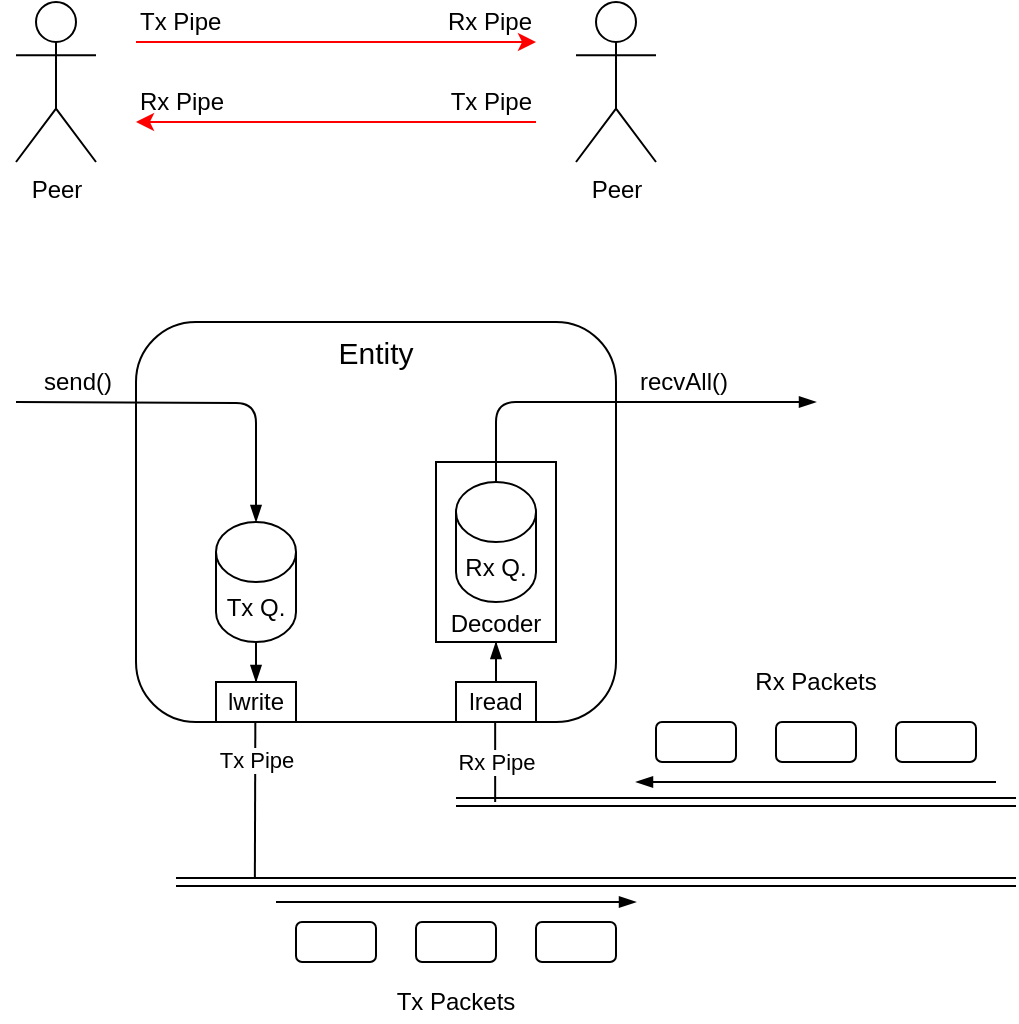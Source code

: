 <mxfile version="14.6.13" type="device" pages="4"><diagram id="U8q4GSwidkklrcWNU2zK" name="overview"><mxGraphModel dx="870" dy="647" grid="1" gridSize="10" guides="1" tooltips="1" connect="1" arrows="1" fold="1" page="1" pageScale="1" pageWidth="1654" pageHeight="1169" math="0" shadow="0"><root><mxCell id="0"/><mxCell id="1" parent="0"/><mxCell id="sFP-BzHCXeUPzQo2uVnL-7" value="Entity" style="rounded=1;whiteSpace=wrap;html=1;fillColor=none;verticalAlign=top;fontSize=15;" parent="1" vertex="1"><mxGeometry x="100" y="200" width="240" height="200" as="geometry"/></mxCell><mxCell id="CczdLDU5zkMc_0XL-EVS-2" style="edgeStyle=orthogonalEdgeStyle;rounded=0;orthogonalLoop=1;jettySize=auto;html=1;fontSize=12;endArrow=blockThin;endFill=1;exitX=0.5;exitY=0;exitDx=0;exitDy=0;" parent="1" source="sFP-BzHCXeUPzQo2uVnL-14" target="sFP-BzHCXeUPzQo2uVnL-15" edge="1"><mxGeometry relative="1" as="geometry"/></mxCell><mxCell id="sFP-BzHCXeUPzQo2uVnL-15" value="Decoder" style="rounded=0;whiteSpace=wrap;html=1;verticalAlign=bottom;" parent="1" vertex="1"><mxGeometry x="250" y="270" width="60" height="90" as="geometry"/></mxCell><mxCell id="sFP-BzHCXeUPzQo2uVnL-5" value="" style="shape=link;html=1;" parent="1" edge="1"><mxGeometry width="100" relative="1" as="geometry"><mxPoint x="260" y="440" as="sourcePoint"/><mxPoint x="540" y="440" as="targetPoint"/></mxGeometry></mxCell><mxCell id="sFP-BzHCXeUPzQo2uVnL-6" value="" style="shape=link;html=1;" parent="1" edge="1"><mxGeometry width="100" relative="1" as="geometry"><mxPoint x="120" y="480" as="sourcePoint"/><mxPoint x="540" y="480" as="targetPoint"/></mxGeometry></mxCell><mxCell id="sFP-BzHCXeUPzQo2uVnL-9" value="Rx Pipe" style="endArrow=none;html=1;" parent="1" edge="1"><mxGeometry x="0.015" width="50" height="50" relative="1" as="geometry"><mxPoint x="279.58" y="440" as="sourcePoint"/><mxPoint x="279.58" y="400" as="targetPoint"/><mxPoint as="offset"/></mxGeometry></mxCell><mxCell id="sFP-BzHCXeUPzQo2uVnL-10" value="Tx Pipe" style="endArrow=none;html=1;" parent="1" edge="1"><mxGeometry x="0.508" width="50" height="50" relative="1" as="geometry"><mxPoint x="159.43" y="478.4" as="sourcePoint"/><mxPoint x="159.67" y="400" as="targetPoint"/><mxPoint as="offset"/></mxGeometry></mxCell><mxCell id="sFP-BzHCXeUPzQo2uVnL-12" value="" style="endArrow=blockThin;html=1;endFill=1;" parent="1" edge="1"><mxGeometry width="50" height="50" relative="1" as="geometry"><mxPoint x="170" y="490" as="sourcePoint"/><mxPoint x="350" y="490" as="targetPoint"/></mxGeometry></mxCell><mxCell id="sFP-BzHCXeUPzQo2uVnL-13" value="lwrite" style="rounded=0;whiteSpace=wrap;html=1;" parent="1" vertex="1"><mxGeometry x="140" y="380" width="40" height="20" as="geometry"/></mxCell><mxCell id="sFP-BzHCXeUPzQo2uVnL-14" value="lread" style="rounded=0;whiteSpace=wrap;html=1;" parent="1" vertex="1"><mxGeometry x="260" y="380" width="40" height="20" as="geometry"/></mxCell><mxCell id="sFP-BzHCXeUPzQo2uVnL-16" value="Rx Q." style="shape=cylinder3;whiteSpace=wrap;html=1;boundedLbl=1;backgroundOutline=1;size=15;rounded=0;verticalAlign=middle;" parent="1" vertex="1"><mxGeometry x="260" y="280" width="40" height="60" as="geometry"/></mxCell><mxCell id="CczdLDU5zkMc_0XL-EVS-1" style="edgeStyle=orthogonalEdgeStyle;rounded=0;orthogonalLoop=1;jettySize=auto;html=1;entryX=0.5;entryY=0;entryDx=0;entryDy=0;fontSize=12;endArrow=blockThin;endFill=1;" parent="1" source="sFP-BzHCXeUPzQo2uVnL-21" target="sFP-BzHCXeUPzQo2uVnL-13" edge="1"><mxGeometry relative="1" as="geometry"/></mxCell><mxCell id="sFP-BzHCXeUPzQo2uVnL-21" value="Tx Q." style="shape=cylinder3;whiteSpace=wrap;html=1;boundedLbl=1;backgroundOutline=1;size=15;rounded=0;verticalAlign=middle;" parent="1" vertex="1"><mxGeometry x="140" y="300" width="40" height="60" as="geometry"/></mxCell><mxCell id="sFP-BzHCXeUPzQo2uVnL-23" value="" style="endArrow=blockThin;html=1;fontSize=15;entryX=0.5;entryY=0;entryDx=0;entryDy=0;entryPerimeter=0;edgeStyle=orthogonalEdgeStyle;endFill=1;" parent="1" target="sFP-BzHCXeUPzQo2uVnL-21" edge="1"><mxGeometry width="50" height="50" relative="1" as="geometry"><mxPoint x="40" y="240" as="sourcePoint"/><mxPoint x="380" y="400" as="targetPoint"/></mxGeometry></mxCell><mxCell id="sFP-BzHCXeUPzQo2uVnL-24" value="" style="endArrow=blockThin;html=1;fontSize=15;endFill=1;exitX=0.5;exitY=0;exitDx=0;exitDy=0;edgeStyle=orthogonalEdgeStyle;exitPerimeter=0;" parent="1" source="sFP-BzHCXeUPzQo2uVnL-16" edge="1"><mxGeometry width="50" height="50" relative="1" as="geometry"><mxPoint x="310" y="280" as="sourcePoint"/><mxPoint x="440" y="240" as="targetPoint"/><Array as="points"><mxPoint x="280" y="240"/></Array></mxGeometry></mxCell><mxCell id="sFP-BzHCXeUPzQo2uVnL-25" value="send()" style="text;html=1;strokeColor=none;fillColor=none;align=right;verticalAlign=middle;whiteSpace=wrap;rounded=0;fontSize=12;" parent="1" vertex="1"><mxGeometry x="50" y="220" width="40" height="20" as="geometry"/></mxCell><mxCell id="sFP-BzHCXeUPzQo2uVnL-26" value="recvAll()" style="text;html=1;strokeColor=none;fillColor=none;align=left;verticalAlign=middle;whiteSpace=wrap;rounded=0;fontSize=12;" parent="1" vertex="1"><mxGeometry x="350" y="220" width="80" height="20" as="geometry"/></mxCell><mxCell id="sFP-BzHCXeUPzQo2uVnL-28" value="" style="endArrow=blockThin;html=1;endFill=1;" parent="1" edge="1"><mxGeometry width="50" height="50" relative="1" as="geometry"><mxPoint x="530" y="430" as="sourcePoint"/><mxPoint x="350" y="430" as="targetPoint"/></mxGeometry></mxCell><mxCell id="QVlPHuN56JStqsJtILWm-1" value="" style="rounded=1;whiteSpace=wrap;html=1;fontSize=12;fillColor=none;align=left;" parent="1" vertex="1"><mxGeometry x="360" y="400" width="40" height="20" as="geometry"/></mxCell><mxCell id="QVlPHuN56JStqsJtILWm-2" value="" style="rounded=1;whiteSpace=wrap;html=1;fontSize=12;fillColor=none;align=left;" parent="1" vertex="1"><mxGeometry x="420" y="400" width="40" height="20" as="geometry"/></mxCell><mxCell id="QVlPHuN56JStqsJtILWm-3" value="" style="rounded=1;whiteSpace=wrap;html=1;fontSize=12;fillColor=none;align=left;" parent="1" vertex="1"><mxGeometry x="480" y="400" width="40" height="20" as="geometry"/></mxCell><mxCell id="QVlPHuN56JStqsJtILWm-4" value="" style="rounded=1;whiteSpace=wrap;html=1;fontSize=12;fillColor=none;align=left;" parent="1" vertex="1"><mxGeometry x="180" y="500" width="40" height="20" as="geometry"/></mxCell><mxCell id="QVlPHuN56JStqsJtILWm-5" value="" style="rounded=1;whiteSpace=wrap;html=1;fontSize=12;fillColor=none;align=left;" parent="1" vertex="1"><mxGeometry x="240" y="500" width="40" height="20" as="geometry"/></mxCell><mxCell id="QVlPHuN56JStqsJtILWm-6" value="" style="rounded=1;whiteSpace=wrap;html=1;fontSize=12;fillColor=none;align=left;" parent="1" vertex="1"><mxGeometry x="300" y="500" width="40" height="20" as="geometry"/></mxCell><mxCell id="QVlPHuN56JStqsJtILWm-7" value="Rx Packets" style="text;html=1;strokeColor=none;fillColor=none;align=center;verticalAlign=middle;whiteSpace=wrap;rounded=0;fontSize=12;" parent="1" vertex="1"><mxGeometry x="360" y="370" width="160" height="20" as="geometry"/></mxCell><mxCell id="QVlPHuN56JStqsJtILWm-8" value="Tx Packets" style="text;html=1;strokeColor=none;fillColor=none;align=center;verticalAlign=middle;whiteSpace=wrap;rounded=0;fontSize=12;" parent="1" vertex="1"><mxGeometry x="180" y="530" width="160" height="20" as="geometry"/></mxCell><mxCell id="lbFqLkR5gbMSDDiBjkdk-1" value="Peer" style="shape=umlActor;verticalLabelPosition=bottom;verticalAlign=top;html=1;" parent="1" vertex="1"><mxGeometry x="320" y="40" width="40" height="80" as="geometry"/></mxCell><mxCell id="lbFqLkR5gbMSDDiBjkdk-2" value="Peer" style="shape=umlActor;verticalLabelPosition=bottom;verticalAlign=top;html=1;" parent="1" vertex="1"><mxGeometry x="40" y="40" width="40" height="80" as="geometry"/></mxCell><mxCell id="lbFqLkR5gbMSDDiBjkdk-3" value="" style="endArrow=classic;html=1;strokeColor=#FF0000;" parent="1" edge="1"><mxGeometry width="50" height="50" relative="1" as="geometry"><mxPoint x="100" y="60" as="sourcePoint"/><mxPoint x="300" y="60" as="targetPoint"/></mxGeometry></mxCell><mxCell id="lbFqLkR5gbMSDDiBjkdk-4" value="" style="endArrow=classic;html=1;strokeColor=#FF0000;" parent="1" edge="1"><mxGeometry width="50" height="50" relative="1" as="geometry"><mxPoint x="300" y="100" as="sourcePoint"/><mxPoint x="100" y="100" as="targetPoint"/></mxGeometry></mxCell><mxCell id="lbFqLkR5gbMSDDiBjkdk-5" value="Tx Pipe" style="text;html=1;strokeColor=none;fillColor=none;align=left;verticalAlign=middle;whiteSpace=wrap;rounded=0;" parent="1" vertex="1"><mxGeometry x="100" y="40" width="60" height="20" as="geometry"/></mxCell><mxCell id="lbFqLkR5gbMSDDiBjkdk-6" value="Tx Pipe" style="text;html=1;strokeColor=none;fillColor=none;align=right;verticalAlign=middle;whiteSpace=wrap;rounded=0;" parent="1" vertex="1"><mxGeometry x="240" y="80" width="60" height="20" as="geometry"/></mxCell><mxCell id="lbFqLkR5gbMSDDiBjkdk-7" value="Rx Pipe" style="text;html=1;strokeColor=none;fillColor=none;align=left;verticalAlign=middle;whiteSpace=wrap;rounded=0;" parent="1" vertex="1"><mxGeometry x="100" y="80" width="60" height="20" as="geometry"/></mxCell><mxCell id="lbFqLkR5gbMSDDiBjkdk-8" value="Rx Pipe" style="text;html=1;strokeColor=none;fillColor=none;align=right;verticalAlign=middle;whiteSpace=wrap;rounded=0;" parent="1" vertex="1"><mxGeometry x="240" y="40" width="60" height="20" as="geometry"/></mxCell></root></mxGraphModel></diagram><diagram id="ClczUkB2DeWc4YMjaCAO" name="encoding/decoding"><mxGraphModel dx="856" dy="633" grid="1" gridSize="10" guides="1" tooltips="1" connect="1" arrows="1" fold="1" page="1" pageScale="1" pageWidth="1654" pageHeight="1169" math="0" shadow="0"><root><mxCell id="kNPQoD5aE_BzCBrMpdFa-0"/><mxCell id="kNPQoD5aE_BzCBrMpdFa-1" parent="kNPQoD5aE_BzCBrMpdFa-0"/><mxCell id="D_pA-wpmTz2PP1cy9yq--0" value="Received SF" style="edgeStyle=orthogonalEdgeStyle;rounded=0;orthogonalLoop=1;jettySize=auto;html=1;" parent="kNPQoD5aE_BzCBrMpdFa-1" source="D_pA-wpmTz2PP1cy9yq--1" target="D_pA-wpmTz2PP1cy9yq--4" edge="1"><mxGeometry y="10" relative="1" as="geometry"><mxPoint as="offset"/></mxGeometry></mxCell><mxCell id="D_pA-wpmTz2PP1cy9yq--1" value="SF" style="rounded=1;whiteSpace=wrap;html=1;" parent="kNPQoD5aE_BzCBrMpdFa-1" vertex="1"><mxGeometry x="40" y="240" width="80" height="40" as="geometry"/></mxCell><mxCell id="D_pA-wpmTz2PP1cy9yq--2" value="Received valid SIZE" style="edgeStyle=orthogonalEdgeStyle;rounded=0;orthogonalLoop=1;jettySize=auto;html=1;entryX=0.5;entryY=0;entryDx=0;entryDy=0;" parent="kNPQoD5aE_BzCBrMpdFa-1" source="D_pA-wpmTz2PP1cy9yq--4" target="D_pA-wpmTz2PP1cy9yq--6" edge="1"><mxGeometry x="-0.2" y="10" relative="1" as="geometry"><mxPoint as="offset"/></mxGeometry></mxCell><mxCell id="D_pA-wpmTz2PP1cy9yq--3" value="SIZE is invalid" style="edgeStyle=orthogonalEdgeStyle;rounded=0;orthogonalLoop=1;jettySize=auto;html=1;entryX=0.5;entryY=0;entryDx=0;entryDy=0;exitX=0.5;exitY=0;exitDx=0;exitDy=0;" parent="kNPQoD5aE_BzCBrMpdFa-1" source="D_pA-wpmTz2PP1cy9yq--4" target="D_pA-wpmTz2PP1cy9yq--1" edge="1"><mxGeometry relative="1" as="geometry"><Array as="points"><mxPoint x="280" y="200"/><mxPoint x="80" y="200"/></Array></mxGeometry></mxCell><mxCell id="D_pA-wpmTz2PP1cy9yq--4" value="SIZE" style="rounded=1;whiteSpace=wrap;html=1;" parent="kNPQoD5aE_BzCBrMpdFa-1" vertex="1"><mxGeometry x="240" y="240" width="80" height="40" as="geometry"/></mxCell><mxCell id="D_pA-wpmTz2PP1cy9yq--5" value="Received the whole frame" style="edgeStyle=orthogonalEdgeStyle;rounded=0;orthogonalLoop=1;jettySize=auto;html=1;entryX=1;entryY=0.5;entryDx=0;entryDy=0;exitX=0.5;exitY=1;exitDx=0;exitDy=0;" parent="kNPQoD5aE_BzCBrMpdFa-1" source="D_pA-wpmTz2PP1cy9yq--6" target="D_pA-wpmTz2PP1cy9yq--8" edge="1"><mxGeometry x="0.2" y="-10" relative="1" as="geometry"><mxPoint as="offset"/></mxGeometry></mxCell><mxCell id="D_pA-wpmTz2PP1cy9yq--6" value="PAYLOAD" style="rounded=1;whiteSpace=wrap;html=1;" parent="kNPQoD5aE_BzCBrMpdFa-1" vertex="1"><mxGeometry x="440" y="320" width="80" height="40" as="geometry"/></mxCell><mxCell id="D_pA-wpmTz2PP1cy9yq--7" style="edgeStyle=orthogonalEdgeStyle;rounded=0;orthogonalLoop=1;jettySize=auto;html=1;entryX=0.5;entryY=1;entryDx=0;entryDy=0;" parent="kNPQoD5aE_BzCBrMpdFa-1" source="D_pA-wpmTz2PP1cy9yq--8" target="D_pA-wpmTz2PP1cy9yq--1" edge="1"><mxGeometry relative="1" as="geometry"/></mxCell><mxCell id="D_pA-wpmTz2PP1cy9yq--8" value="VALIDATION" style="rounded=1;whiteSpace=wrap;html=1;" parent="kNPQoD5aE_BzCBrMpdFa-1" vertex="1"><mxGeometry x="240" y="400" width="80" height="40" as="geometry"/></mxCell><mxCell id="90dhkoGNDTtaALRiHDuc-0" value="size (uint32_t LE)" style="rounded=0;whiteSpace=wrap;html=1;" parent="kNPQoD5aE_BzCBrMpdFa-1" vertex="1"><mxGeometry x="80" y="40" width="160" height="40" as="geometry"/></mxCell><mxCell id="90dhkoGNDTtaALRiHDuc-1" value="0xF0" style="rounded=0;whiteSpace=wrap;html=1;" parent="kNPQoD5aE_BzCBrMpdFa-1" vertex="1"><mxGeometry x="40" y="40" width="40" height="40" as="geometry"/></mxCell><mxCell id="90dhkoGNDTtaALRiHDuc-2" value="0x0F" style="rounded=0;whiteSpace=wrap;html=1;" parent="kNPQoD5aE_BzCBrMpdFa-1" vertex="1"><mxGeometry x="440" y="40" width="40" height="40" as="geometry"/></mxCell><mxCell id="90dhkoGNDTtaALRiHDuc-3" value="packet" style="rounded=0;whiteSpace=wrap;html=1;" parent="kNPQoD5aE_BzCBrMpdFa-1" vertex="1"><mxGeometry x="240" y="40" width="200" height="40" as="geometry"/></mxCell><mxCell id="90dhkoGNDTtaALRiHDuc-4" value="[1-1024] bytes" style="endArrow=classic;startArrow=classic;html=1;" parent="kNPQoD5aE_BzCBrMpdFa-1" edge="1"><mxGeometry width="50" height="50" relative="1" as="geometry"><mxPoint x="240" y="120" as="sourcePoint"/><mxPoint x="440" y="120" as="targetPoint"/></mxGeometry></mxCell><mxCell id="90dhkoGNDTtaALRiHDuc-5" value="Frame" style="endArrow=classic;startArrow=classic;html=1;" parent="kNPQoD5aE_BzCBrMpdFa-1" edge="1"><mxGeometry width="50" height="50" relative="1" as="geometry"><mxPoint x="40" y="20" as="sourcePoint"/><mxPoint x="480" y="20" as="targetPoint"/></mxGeometry></mxCell><mxCell id="90dhkoGNDTtaALRiHDuc-6" value="SF" style="text;html=1;strokeColor=none;fillColor=none;align=center;verticalAlign=middle;whiteSpace=wrap;rounded=0;" parent="kNPQoD5aE_BzCBrMpdFa-1" vertex="1"><mxGeometry x="40" y="80" width="40" height="40" as="geometry"/></mxCell><mxCell id="90dhkoGNDTtaALRiHDuc-7" value="EF" style="text;html=1;strokeColor=none;fillColor=none;align=center;verticalAlign=middle;whiteSpace=wrap;rounded=0;" parent="kNPQoD5aE_BzCBrMpdFa-1" vertex="1"><mxGeometry x="440" y="80" width="40" height="40" as="geometry"/></mxCell><mxCell id="90dhkoGNDTtaALRiHDuc-8" value="" style="endArrow=none;dashed=1;html=1;entryX=0;entryY=1;entryDx=0;entryDy=0;" parent="kNPQoD5aE_BzCBrMpdFa-1" target="90dhkoGNDTtaALRiHDuc-3" edge="1"><mxGeometry width="50" height="50" relative="1" as="geometry"><mxPoint x="240" y="140" as="sourcePoint"/><mxPoint x="580" y="160" as="targetPoint"/></mxGeometry></mxCell><mxCell id="90dhkoGNDTtaALRiHDuc-9" value="" style="endArrow=none;dashed=1;html=1;entryX=0;entryY=1;entryDx=0;entryDy=0;" parent="kNPQoD5aE_BzCBrMpdFa-1" edge="1"><mxGeometry width="50" height="50" relative="1" as="geometry"><mxPoint x="439" y="140" as="sourcePoint"/><mxPoint x="439" y="80" as="targetPoint"/></mxGeometry></mxCell></root></mxGraphModel></diagram><diagram id="vciYizFSIbvplQu643fS" name="classes"><mxGraphModel dx="870" dy="647" grid="1" gridSize="10" guides="1" tooltips="1" connect="1" arrows="1" fold="1" page="1" pageScale="1" pageWidth="1654" pageHeight="1169" math="0" shadow="0"><root><mxCell id="q80pmqsdLl7eQSkEkeE6-0"/><mxCell id="q80pmqsdLl7eQSkEkeE6-1" parent="q80pmqsdLl7eQSkEkeE6-0"/><mxCell id="q80pmqsdLl7eQSkEkeE6-2" value="Decoder" style="swimlane;fontStyle=1;align=center;verticalAlign=top;childLayout=stackLayout;horizontal=1;startSize=26;horizontalStack=0;resizeParent=1;resizeParentMax=0;resizeLast=0;collapsible=1;marginBottom=0;rounded=0;fontSize=12;fillColor=none;" parent="q80pmqsdLl7eQSkEkeE6-1" vertex="1"><mxGeometry x="440" y="40" width="240" height="110" as="geometry"/></mxCell><mxCell id="q80pmqsdLl7eQSkEkeE6-3" value="- mDecodedQueue: SyncQueue&lt;Packet&gt;" style="text;strokeColor=none;fillColor=none;align=left;verticalAlign=top;spacingLeft=4;spacingRight=4;overflow=hidden;rotatable=0;points=[[0,0.5],[1,0.5]];portConstraint=eastwest;" parent="q80pmqsdLl7eQSkEkeE6-2" vertex="1"><mxGeometry y="26" width="240" height="26" as="geometry"/></mxCell><mxCell id="q80pmqsdLl7eQSkEkeE6-4" value="" style="line;strokeWidth=1;fillColor=none;align=left;verticalAlign=middle;spacingTop=-1;spacingLeft=3;spacingRight=3;rotatable=0;labelPosition=right;points=[];portConstraint=eastwest;" parent="q80pmqsdLl7eQSkEkeE6-2" vertex="1"><mxGeometry y="52" width="240" height="8" as="geometry"/></mxCell><mxCell id="q80pmqsdLl7eQSkEkeE6-5" value="+ feed(uint8_t *, size_t): void&#10;+ dequeue(vector&lt;Packet*&gt;&amp;): bool" style="text;strokeColor=none;fillColor=none;align=left;verticalAlign=top;spacingLeft=4;spacingRight=4;overflow=hidden;rotatable=0;points=[[0,0.5],[1,0.5]];portConstraint=eastwest;" parent="q80pmqsdLl7eQSkEkeE6-2" vertex="1"><mxGeometry y="60" width="240" height="50" as="geometry"/></mxCell><mxCell id="q80pmqsdLl7eQSkEkeE6-6" value="SyncQueue&lt;T&gt;" style="swimlane;fontStyle=1;align=center;verticalAlign=top;childLayout=stackLayout;horizontal=1;startSize=26;horizontalStack=0;resizeParent=1;resizeParentMax=0;resizeLast=0;collapsible=1;marginBottom=0;rounded=0;fontSize=12;fillColor=none;" parent="q80pmqsdLl7eQSkEkeE6-1" vertex="1"><mxGeometry x="760" y="40" width="180" height="110" as="geometry"/></mxCell><mxCell id="q80pmqsdLl7eQSkEkeE6-7" value="- mQueue: queue&lt;T*&gt;" style="text;strokeColor=none;fillColor=none;align=left;verticalAlign=top;spacingLeft=4;spacingRight=4;overflow=hidden;rotatable=0;points=[[0,0.5],[1,0.5]];portConstraint=eastwest;" parent="q80pmqsdLl7eQSkEkeE6-6" vertex="1"><mxGeometry y="26" width="180" height="26" as="geometry"/></mxCell><mxCell id="q80pmqsdLl7eQSkEkeE6-8" value="" style="line;strokeWidth=1;fillColor=none;align=left;verticalAlign=middle;spacingTop=-1;spacingLeft=3;spacingRight=3;rotatable=0;labelPosition=right;points=[];portConstraint=eastwest;" parent="q80pmqsdLl7eQSkEkeE6-6" vertex="1"><mxGeometry y="52" width="180" height="8" as="geometry"/></mxCell><mxCell id="q80pmqsdLl7eQSkEkeE6-9" value="+ enqueue(T*): void&#10;+ dequeue(vector&lt;T*&gt;&amp;): bool" style="text;strokeColor=none;fillColor=none;align=left;verticalAlign=top;spacingLeft=4;spacingRight=4;overflow=hidden;rotatable=0;points=[[0,0.5],[1,0.5]];portConstraint=eastwest;" parent="q80pmqsdLl7eQSkEkeE6-6" vertex="1"><mxGeometry y="60" width="180" height="50" as="geometry"/></mxCell><mxCell id="q80pmqsdLl7eQSkEkeE6-11" value="Packet" style="swimlane;fontStyle=1;align=center;verticalAlign=top;childLayout=stackLayout;horizontal=1;startSize=26;horizontalStack=0;resizeParent=1;resizeParentMax=0;resizeLast=0;collapsible=1;marginBottom=0;rounded=0;fontSize=12;fillColor=none;" parent="q80pmqsdLl7eQSkEkeE6-1" vertex="1"><mxGeometry x="440" y="200" width="160" height="88" as="geometry"/></mxCell><mxCell id="q80pmqsdLl7eQSkEkeE6-12" value="- mpPayload: uint8_t*&#10;- mPayloadSize: size_t&#10;- mTimestampUs: int64_t" style="text;strokeColor=none;fillColor=none;align=left;verticalAlign=top;spacingLeft=4;spacingRight=4;overflow=hidden;rotatable=0;points=[[0,0.5],[1,0.5]];portConstraint=eastwest;" parent="q80pmqsdLl7eQSkEkeE6-11" vertex="1"><mxGeometry y="26" width="160" height="54" as="geometry"/></mxCell><mxCell id="q80pmqsdLl7eQSkEkeE6-13" value="" style="line;strokeWidth=1;fillColor=none;align=left;verticalAlign=middle;spacingTop=-1;spacingLeft=3;spacingRight=3;rotatable=0;labelPosition=right;points=[];portConstraint=eastwest;" parent="q80pmqsdLl7eQSkEkeE6-11" vertex="1"><mxGeometry y="80" width="160" height="8" as="geometry"/></mxCell><mxCell id="q80pmqsdLl7eQSkEkeE6-22" value="P2P_EndPoint" style="swimlane;fontStyle=1;align=center;verticalAlign=top;childLayout=stackLayout;horizontal=1;startSize=26;horizontalStack=0;resizeParent=1;resizeParentMax=0;resizeLast=0;collapsible=1;marginBottom=0;rounded=0;fontSize=12;fillColor=none;" parent="q80pmqsdLl7eQSkEkeE6-1" vertex="1"><mxGeometry x="40" y="40" width="320" height="254" as="geometry"/></mxCell><mxCell id="q80pmqsdLl7eQSkEkeE6-23" value="- mDecoder: Decoder&#10;- mTxQueue: SyncQueue&lt;Packet&gt;" style="text;strokeColor=none;fillColor=none;align=left;verticalAlign=top;spacingLeft=4;spacingRight=4;overflow=hidden;rotatable=0;points=[[0,0.5],[1,0.5]];portConstraint=eastwest;" parent="q80pmqsdLl7eQSkEkeE6-22" vertex="1"><mxGeometry y="26" width="320" height="44" as="geometry"/></mxCell><mxCell id="q80pmqsdLl7eQSkEkeE6-24" value="" style="line;strokeWidth=1;fillColor=none;align=left;verticalAlign=middle;spacingTop=-1;spacingLeft=3;spacingRight=3;rotatable=0;labelPosition=right;points=[];portConstraint=eastwest;" parent="q80pmqsdLl7eQSkEkeE6-22" vertex="1"><mxGeometry y="70" width="320" height="8" as="geometry"/></mxCell><mxCell id="q80pmqsdLl7eQSkEkeE6-25" value="# P2P_EndPoint()&#10;&#10;+ recvAll(vector&lt;Packet*&gt;&amp;): bool&#10;+ send(Packet*): bool&#10;&#10;# proceedRx(): void&#10;# proceedTx(): void&#10;&#10;# {virtual} lread(const uint8_t*, const size_t): ssize_t&#10;# {virtual} lwrite(const uint8_t*, const size_t): ssize_t&#10;# {virtual} close(): void" style="text;strokeColor=none;fillColor=none;align=left;verticalAlign=top;spacingLeft=4;spacingRight=4;overflow=hidden;rotatable=0;points=[[0,0.5],[1,0.5]];portConstraint=eastwest;" parent="q80pmqsdLl7eQSkEkeE6-22" vertex="1"><mxGeometry y="78" width="320" height="176" as="geometry"/></mxCell><mxCell id="L7K8Tc4Vh276B4wMnuch-5" value="" style="endArrow=block;endFill=1;html=1;edgeStyle=orthogonalEdgeStyle;align=left;verticalAlign=top;fontSize=12;" parent="q80pmqsdLl7eQSkEkeE6-1" edge="1"><mxGeometry x="-1" relative="1" as="geometry"><mxPoint x="360" y="60" as="sourcePoint"/><mxPoint x="440" y="60" as="targetPoint"/></mxGeometry></mxCell><mxCell id="L7K8Tc4Vh276B4wMnuch-10" value="Use" style="endArrow=open;endSize=12;dashed=1;html=1;fontSize=12;exitX=1.001;exitY=0.82;exitDx=0;exitDy=0;exitPerimeter=0;entryX=-0.001;entryY=0.222;entryDx=0;entryDy=0;entryPerimeter=0;" parent="q80pmqsdLl7eQSkEkeE6-1" edge="1"><mxGeometry width="160" relative="1" as="geometry"><mxPoint x="360.32" y="229.68" as="sourcePoint"/><mxPoint x="439.84" y="229.536" as="targetPoint"/></mxGeometry></mxCell><mxCell id="L7K8Tc4Vh276B4wMnuch-11" value="Use" style="endArrow=open;endSize=12;dashed=1;html=1;fontSize=12;exitX=-0.004;exitY=0.583;exitDx=0;exitDy=0;exitPerimeter=0;entryX=-0.001;entryY=0.222;entryDx=0;entryDy=0;entryPerimeter=0;" parent="q80pmqsdLl7eQSkEkeE6-1" source="q80pmqsdLl7eQSkEkeE6-5" edge="1"><mxGeometry width="160" relative="1" as="geometry"><mxPoint x="360.48" y="210.14" as="sourcePoint"/><mxPoint x="440.0" y="209.996" as="targetPoint"/><Array as="points"><mxPoint x="410" y="129"/><mxPoint x="410" y="210"/></Array></mxGeometry></mxCell><mxCell id="L7K8Tc4Vh276B4wMnuch-12" value="" style="endArrow=block;endFill=1;html=1;edgeStyle=orthogonalEdgeStyle;align=left;verticalAlign=top;fontSize=12;" parent="q80pmqsdLl7eQSkEkeE6-1" edge="1"><mxGeometry x="-1" relative="1" as="geometry"><mxPoint x="680" y="60" as="sourcePoint"/><mxPoint x="760" y="60" as="targetPoint"/></mxGeometry></mxCell><mxCell id="L7K8Tc4Vh276B4wMnuch-13" value="TcpServer" style="swimlane;fontStyle=1;align=center;verticalAlign=top;childLayout=stackLayout;horizontal=1;startSize=26;horizontalStack=0;resizeParent=1;resizeParentMax=0;resizeLast=0;collapsible=1;marginBottom=0;rounded=0;fontSize=12;fillColor=none;" parent="q80pmqsdLl7eQSkEkeE6-1" vertex="1"><mxGeometry x="40" y="440" width="320" height="278" as="geometry"/></mxCell><mxCell id="L7K8Tc4Vh276B4wMnuch-14" value="- mpRxThread: thread*&#10;- mpTxThread: thread*" style="text;strokeColor=none;fillColor=none;align=left;verticalAlign=top;spacingLeft=4;spacingRight=4;overflow=hidden;rotatable=0;points=[[0,0.5],[1,0.5]];portConstraint=eastwest;" parent="L7K8Tc4Vh276B4wMnuch-13" vertex="1"><mxGeometry y="26" width="320" height="42" as="geometry"/></mxCell><mxCell id="L7K8Tc4Vh276B4wMnuch-15" value="" style="line;strokeWidth=1;fillColor=none;align=left;verticalAlign=middle;spacingTop=-1;spacingLeft=3;spacingRight=3;rotatable=0;labelPosition=right;points=[];portConstraint=eastwest;" parent="L7K8Tc4Vh276B4wMnuch-13" vertex="1"><mxGeometry y="68" width="320" height="8" as="geometry"/></mxCell><mxCell id="L7K8Tc4Vh276B4wMnuch-16" value="# TcpServer()&#10;+ create(uint16_t): TcpServer* &lt;&lt;static&gt;&gt;&#10;&#10;+ close(): void &lt;&lt;override&gt;&gt;&#10;&#10;- checkRxPipe(): bool &lt;&lt;override&gt;&gt;&#10;- checkTxPipe(): bool &lt;&lt;override&gt;&gt;&#10;&#10;# lread(const uint8_t*, const size_t): ssize_t &lt;&lt;override&gt;&gt;&#10;# lwrite(const uint8_t*, const size_t): ssize_t &lt;&lt;override&gt;&gt;&#10;&#10;- runRx(): void&#10;- runTx(): void" style="text;strokeColor=none;fillColor=none;align=left;verticalAlign=top;spacingLeft=4;spacingRight=4;overflow=hidden;rotatable=0;points=[[0,0.5],[1,0.5]];portConstraint=eastwest;" parent="L7K8Tc4Vh276B4wMnuch-13" vertex="1"><mxGeometry y="76" width="320" height="202" as="geometry"/></mxCell><mxCell id="BZmrYNKzi324u-GrJq9S-0" value="TcpClient" style="swimlane;fontStyle=1;align=center;verticalAlign=top;childLayout=stackLayout;horizontal=1;startSize=26;horizontalStack=0;resizeParent=1;resizeParentMax=0;resizeLast=0;collapsible=1;marginBottom=0;rounded=0;fontSize=12;fillColor=none;" vertex="1" parent="q80pmqsdLl7eQSkEkeE6-1"><mxGeometry x="440" y="440" width="320" height="262" as="geometry"/></mxCell><mxCell id="BZmrYNKzi324u-GrJq9S-1" value="- mpRxThread: thread*&#10;- mpTxThread: thread*" style="text;strokeColor=none;fillColor=none;align=left;verticalAlign=top;spacingLeft=4;spacingRight=4;overflow=hidden;rotatable=0;points=[[0,0.5],[1,0.5]];portConstraint=eastwest;" vertex="1" parent="BZmrYNKzi324u-GrJq9S-0"><mxGeometry y="26" width="320" height="42" as="geometry"/></mxCell><mxCell id="BZmrYNKzi324u-GrJq9S-2" value="" style="line;strokeWidth=1;fillColor=none;align=left;verticalAlign=middle;spacingTop=-1;spacingLeft=3;spacingRight=3;rotatable=0;labelPosition=right;points=[];portConstraint=eastwest;" vertex="1" parent="BZmrYNKzi324u-GrJq9S-0"><mxGeometry y="68" width="320" height="8" as="geometry"/></mxCell><mxCell id="BZmrYNKzi324u-GrJq9S-3" value="# TcpClient()&#10;+ create(uint16_t, string, uint16_t): TcpClient* &lt;&lt;static&gt;&gt;&#10;&#10;+ setDestination(string, uint16_t): bool&#10;&#10;+ close(): void &lt;&lt;override&gt;&gt;&#10;&#10;# lread(const uint8_t*, const size_t): ssize_t &lt;&lt;override&gt;&gt;&#10;# lwrite(const uint8_t*, const size_t): ssize_t &lt;&lt;override&gt;&gt;&#10;&#10;- runRx(): void&#10;- runTx(): void" style="text;strokeColor=none;fillColor=none;align=left;verticalAlign=top;spacingLeft=4;spacingRight=4;overflow=hidden;rotatable=0;points=[[0,0.5],[1,0.5]];portConstraint=eastwest;" vertex="1" parent="BZmrYNKzi324u-GrJq9S-0"><mxGeometry y="76" width="320" height="186" as="geometry"/></mxCell><mxCell id="BZmrYNKzi324u-GrJq9S-4" value="UdpPeer" style="swimlane;fontStyle=1;align=center;verticalAlign=top;childLayout=stackLayout;horizontal=1;startSize=26;horizontalStack=0;resizeParent=1;resizeParentMax=0;resizeLast=0;collapsible=1;marginBottom=0;rounded=0;fontSize=12;fillColor=none;" vertex="1" parent="q80pmqsdLl7eQSkEkeE6-1"><mxGeometry x="800" y="440" width="320" height="296" as="geometry"/></mxCell><mxCell id="BZmrYNKzi324u-GrJq9S-5" value="- mpRxThread: thread*&#10;- mpTxThread: thread*" style="text;strokeColor=none;fillColor=none;align=left;verticalAlign=top;spacingLeft=4;spacingRight=4;overflow=hidden;rotatable=0;points=[[0,0.5],[1,0.5]];portConstraint=eastwest;" vertex="1" parent="BZmrYNKzi324u-GrJq9S-4"><mxGeometry y="26" width="320" height="42" as="geometry"/></mxCell><mxCell id="BZmrYNKzi324u-GrJq9S-6" value="" style="line;strokeWidth=1;fillColor=none;align=left;verticalAlign=middle;spacingTop=-1;spacingLeft=3;spacingRight=3;rotatable=0;labelPosition=right;points=[];portConstraint=eastwest;" vertex="1" parent="BZmrYNKzi324u-GrJq9S-4"><mxGeometry y="68" width="320" height="8" as="geometry"/></mxCell><mxCell id="BZmrYNKzi324u-GrJq9S-7" value="# UdpPeer()&#10;+ create(uint16_t, string, uint16_t): UdpPeer* &lt;&lt;static&gt;&gt;&#10;&#10;+ setDestination(string, uint16_t): bool&#10;&#10;+ close(): void &lt;&lt;override&gt;&gt;&#10;&#10;- checkTxPipe(): bool &lt;&lt;override&gt;&gt;&#10;&#10;# lread(const uint8_t*, const size_t): ssize_t &lt;&lt;override&gt;&gt;&#10;# lwrite(const uint8_t*, const size_t): ssize_t &lt;&lt;override&gt;&gt;&#10;&#10;- runRx(): void&#10;- runTx(): void" style="text;strokeColor=none;fillColor=none;align=left;verticalAlign=top;spacingLeft=4;spacingRight=4;overflow=hidden;rotatable=0;points=[[0,0.5],[1,0.5]];portConstraint=eastwest;" vertex="1" parent="BZmrYNKzi324u-GrJq9S-4"><mxGeometry y="76" width="320" height="220" as="geometry"/></mxCell><mxCell id="BZmrYNKzi324u-GrJq9S-8" value="Extends" style="endArrow=block;endSize=16;endFill=0;html=1;strokeColor=#FF0000;" edge="1" parent="q80pmqsdLl7eQSkEkeE6-1"><mxGeometry width="160" relative="1" as="geometry"><mxPoint x="200" y="430" as="sourcePoint"/><mxPoint x="200" y="300" as="targetPoint"/></mxGeometry></mxCell><mxCell id="BZmrYNKzi324u-GrJq9S-9" value="Extends" style="endArrow=block;endSize=16;endFill=0;html=1;strokeColor=#FF0000;edgeStyle=orthogonalEdgeStyle;" edge="1" parent="q80pmqsdLl7eQSkEkeE6-1"><mxGeometry width="160" relative="1" as="geometry"><mxPoint x="600" y="430" as="sourcePoint"/><mxPoint x="240" y="300" as="targetPoint"/><Array as="points"><mxPoint x="600" y="380"/><mxPoint x="240" y="380"/></Array></mxGeometry></mxCell><mxCell id="BZmrYNKzi324u-GrJq9S-10" value="Extends" style="endArrow=block;endSize=16;endFill=0;html=1;strokeColor=#FF0000;edgeStyle=orthogonalEdgeStyle;" edge="1" parent="q80pmqsdLl7eQSkEkeE6-1"><mxGeometry width="160" relative="1" as="geometry"><mxPoint x="960" y="430" as="sourcePoint"/><mxPoint x="280" y="300" as="targetPoint"/><Array as="points"><mxPoint x="960" y="360"/><mxPoint x="280" y="360"/></Array></mxGeometry></mxCell></root></mxGraphModel></diagram><diagram id="neiSaeB-U6XqbwtzikZt" name="activities"><mxGraphModel dx="870" dy="647" grid="1" gridSize="10" guides="1" tooltips="1" connect="1" arrows="1" fold="1" page="1" pageScale="1" pageWidth="1654" pageHeight="1169" math="0" shadow="0"><root><mxCell id="tA11rnR7tVmonnL6qA0M-0"/><mxCell id="tA11rnR7tVmonnL6qA0M-1" parent="tA11rnR7tVmonnL6qA0M-0"/><mxCell id="tA11rnR7tVmonnL6qA0M-46" value="TcpClient" style="text;html=1;strokeColor=none;fillColor=none;align=center;verticalAlign=middle;whiteSpace=wrap;rounded=0;" parent="tA11rnR7tVmonnL6qA0M-1" vertex="1"><mxGeometry x="440" y="40" width="80" height="40" as="geometry"/></mxCell><mxCell id="tA11rnR7tVmonnL6qA0M-47" value="" style="ellipse;html=1;shape=startState;fillColor=#000000;strokeColor=#ff0000;" parent="tA11rnR7tVmonnL6qA0M-1" vertex="1"><mxGeometry x="580" y="40" width="40" height="40" as="geometry"/></mxCell><mxCell id="tA11rnR7tVmonnL6qA0M-48" value="" style="edgeStyle=orthogonalEdgeStyle;html=1;verticalAlign=bottom;endArrow=open;endSize=8;" parent="tA11rnR7tVmonnL6qA0M-1" source="tA11rnR7tVmonnL6qA0M-47" edge="1"><mxGeometry relative="1" as="geometry"><mxPoint x="600" y="120" as="targetPoint"/></mxGeometry></mxCell><mxCell id="tA11rnR7tVmonnL6qA0M-49" value="connect" style="rounded=1;whiteSpace=wrap;html=1;arcSize=40;fontColor=#000000;fillColor=#ffffc0;strokeColor=#ff0000;" parent="tA11rnR7tVmonnL6qA0M-1" vertex="1"><mxGeometry x="560" y="200" width="80" height="40" as="geometry"/></mxCell><mxCell id="tA11rnR7tVmonnL6qA0M-50" value="" style="edgeStyle=orthogonalEdgeStyle;html=1;verticalAlign=bottom;endArrow=open;endSize=8;" parent="tA11rnR7tVmonnL6qA0M-1" source="tA11rnR7tVmonnL6qA0M-49" edge="1"><mxGeometry relative="1" as="geometry"><mxPoint x="600" y="280" as="targetPoint"/></mxGeometry></mxCell><mxCell id="tA11rnR7tVmonnL6qA0M-51" value="connected" style="rhombus;whiteSpace=wrap;html=1;fillColor=#ffffc0;strokeColor=#ff0000;" parent="tA11rnR7tVmonnL6qA0M-1" vertex="1"><mxGeometry x="540" y="280" width="120" height="40" as="geometry"/></mxCell><mxCell id="tA11rnR7tVmonnL6qA0M-52" value="no" style="edgeStyle=orthogonalEdgeStyle;html=1;align=left;verticalAlign=bottom;endArrow=open;endSize=8;" parent="tA11rnR7tVmonnL6qA0M-1" source="tA11rnR7tVmonnL6qA0M-51" edge="1"><mxGeometry x="-1" relative="1" as="geometry"><mxPoint x="720" y="520" as="targetPoint"/><Array as="points"><mxPoint x="720" y="300"/></Array><mxPoint as="offset"/></mxGeometry></mxCell><mxCell id="tA11rnR7tVmonnL6qA0M-53" value="yes" style="edgeStyle=orthogonalEdgeStyle;html=1;align=left;verticalAlign=top;endArrow=open;endSize=8;" parent="tA11rnR7tVmonnL6qA0M-1" source="tA11rnR7tVmonnL6qA0M-51" edge="1"><mxGeometry x="-1" relative="1" as="geometry"><mxPoint x="600" y="360" as="targetPoint"/></mxGeometry></mxCell><mxCell id="tA11rnR7tVmonnL6qA0M-54" value="Rx Thread" style="rounded=1;whiteSpace=wrap;html=1;arcSize=40;fontColor=#000000;fillColor=#ffffc0;strokeColor=#ff0000;" parent="tA11rnR7tVmonnL6qA0M-1" vertex="1"><mxGeometry x="500" y="399.78" width="80" height="40" as="geometry"/></mxCell><mxCell id="tA11rnR7tVmonnL6qA0M-56" value="" style="ellipse;html=1;shape=endState;fillColor=#000000;strokeColor=#ff0000;" parent="tA11rnR7tVmonnL6qA0M-1" vertex="1"><mxGeometry x="550" y="559.78" width="40" height="40" as="geometry"/></mxCell><mxCell id="tA11rnR7tVmonnL6qA0M-64" value="Tx Thread" style="rounded=1;whiteSpace=wrap;html=1;arcSize=40;fontColor=#000000;fillColor=#ffffc0;strokeColor=#ff0000;" parent="tA11rnR7tVmonnL6qA0M-1" vertex="1"><mxGeometry x="620" y="399.78" width="80" height="40" as="geometry"/></mxCell><mxCell id="tA11rnR7tVmonnL6qA0M-67" value="" style="line;strokeWidth=1;fillColor=none;align=left;verticalAlign=middle;spacingTop=-1;spacingLeft=3;spacingRight=3;rotatable=0;labelPosition=right;points=[];portConstraint=eastwest;" parent="tA11rnR7tVmonnL6qA0M-1" vertex="1"><mxGeometry x="530" y="350" width="140" height="20" as="geometry"/></mxCell><mxCell id="tA11rnR7tVmonnL6qA0M-68" value="" style="endArrow=open;endFill=1;endSize=12;html=1;strokeColor=#000000;exitX=0.125;exitY=0.511;exitDx=0;exitDy=0;exitPerimeter=0;" parent="tA11rnR7tVmonnL6qA0M-1" target="tA11rnR7tVmonnL6qA0M-54" edge="1"><mxGeometry width="160" relative="1" as="geometry"><mxPoint x="540" y="360" as="sourcePoint"/><mxPoint x="700" y="389.78" as="targetPoint"/></mxGeometry></mxCell><mxCell id="tA11rnR7tVmonnL6qA0M-69" value="" style="endArrow=open;endFill=1;endSize=12;html=1;strokeColor=#000000;exitX=0.125;exitY=0.511;exitDx=0;exitDy=0;exitPerimeter=0;" parent="tA11rnR7tVmonnL6qA0M-1" edge="1"><mxGeometry width="160" relative="1" as="geometry"><mxPoint x="659.76" y="360.22" as="sourcePoint"/><mxPoint x="659.76" y="400" as="targetPoint"/></mxGeometry></mxCell><mxCell id="tA11rnR7tVmonnL6qA0M-70" value="" style="endArrow=open;endFill=1;endSize=12;html=1;strokeColor=#000000;exitX=0.125;exitY=0.511;exitDx=0;exitDy=0;exitPerimeter=0;" parent="tA11rnR7tVmonnL6qA0M-1" edge="1"><mxGeometry width="160" relative="1" as="geometry"><mxPoint x="539.88" y="440" as="sourcePoint"/><mxPoint x="540" y="520" as="targetPoint"/></mxGeometry></mxCell><mxCell id="tA11rnR7tVmonnL6qA0M-71" value="" style="endArrow=open;endFill=1;endSize=12;html=1;strokeColor=#000000;exitX=0.125;exitY=0.511;exitDx=0;exitDy=0;exitPerimeter=0;" parent="tA11rnR7tVmonnL6qA0M-1" edge="1"><mxGeometry width="160" relative="1" as="geometry"><mxPoint x="659.64" y="440.22" as="sourcePoint"/><mxPoint x="660" y="520" as="targetPoint"/></mxGeometry></mxCell><mxCell id="tA11rnR7tVmonnL6qA0M-74" value="TcpServer" style="text;html=1;strokeColor=none;fillColor=none;align=center;verticalAlign=middle;whiteSpace=wrap;rounded=0;" parent="tA11rnR7tVmonnL6qA0M-1" vertex="1"><mxGeometry x="40" y="40" width="80" height="40" as="geometry"/></mxCell><mxCell id="tA11rnR7tVmonnL6qA0M-75" value="" style="ellipse;html=1;shape=startState;fillColor=#000000;strokeColor=#ff0000;" parent="tA11rnR7tVmonnL6qA0M-1" vertex="1"><mxGeometry x="180" y="40" width="40" height="40" as="geometry"/></mxCell><mxCell id="tA11rnR7tVmonnL6qA0M-77" value="exit" style="rhombus;whiteSpace=wrap;html=1;fillColor=#ffffc0;strokeColor=#ff0000;" parent="tA11rnR7tVmonnL6qA0M-1" vertex="1"><mxGeometry x="560" y="120" width="80" height="40" as="geometry"/></mxCell><mxCell id="tA11rnR7tVmonnL6qA0M-79" value="no" style="edgeStyle=orthogonalEdgeStyle;html=1;align=left;verticalAlign=top;endArrow=open;endSize=8;" parent="tA11rnR7tVmonnL6qA0M-1" source="tA11rnR7tVmonnL6qA0M-77" edge="1"><mxGeometry x="-1" relative="1" as="geometry"><mxPoint x="600" y="200" as="targetPoint"/></mxGeometry></mxCell><mxCell id="tA11rnR7tVmonnL6qA0M-80" value="" style="line;strokeWidth=1;fillColor=none;align=left;verticalAlign=middle;spacingTop=-1;spacingLeft=3;spacingRight=3;rotatable=0;labelPosition=right;points=[];portConstraint=eastwest;" parent="tA11rnR7tVmonnL6qA0M-1" vertex="1"><mxGeometry x="470" y="510.22" width="260" height="20" as="geometry"/></mxCell><mxCell id="tA11rnR7tVmonnL6qA0M-81" value="" style="endArrow=open;endFill=1;endSize=12;html=1;strokeColor=#000000;exitX=0.125;exitY=0.511;exitDx=0;exitDy=0;exitPerimeter=0;" parent="tA11rnR7tVmonnL6qA0M-1" edge="1"><mxGeometry width="160" relative="1" as="geometry"><mxPoint x="569.83" y="520" as="sourcePoint"/><mxPoint x="569.83" y="559.78" as="targetPoint"/></mxGeometry></mxCell><mxCell id="tA11rnR7tVmonnL6qA0M-82" value="exit" style="rhombus;whiteSpace=wrap;html=1;fillColor=#ffffc0;strokeColor=#ff0000;" parent="tA11rnR7tVmonnL6qA0M-1" vertex="1"><mxGeometry x="160" y="120" width="80" height="40" as="geometry"/></mxCell><mxCell id="tA11rnR7tVmonnL6qA0M-83" value="yes" style="edgeStyle=orthogonalEdgeStyle;html=1;align=left;verticalAlign=bottom;endArrow=open;endSize=8;strokeColor=#ff0000;entryX=0;entryY=0.5;entryDx=0;entryDy=0;" parent="tA11rnR7tVmonnL6qA0M-1" source="tA11rnR7tVmonnL6qA0M-82" edge="1" target="BIdYPyN3mSFB1eU0Vul0-0"><mxGeometry x="-1" relative="1" as="geometry"><mxPoint x="280" y="140" as="targetPoint"/></mxGeometry></mxCell><mxCell id="tA11rnR7tVmonnL6qA0M-84" value="no" style="edgeStyle=orthogonalEdgeStyle;html=1;align=left;verticalAlign=top;endArrow=open;endSize=8;" parent="tA11rnR7tVmonnL6qA0M-1" source="tA11rnR7tVmonnL6qA0M-82" edge="1"><mxGeometry x="-1" relative="1" as="geometry"><mxPoint x="200" y="200" as="targetPoint"/></mxGeometry></mxCell><mxCell id="tA11rnR7tVmonnL6qA0M-86" value="" style="edgeStyle=orthogonalEdgeStyle;html=1;verticalAlign=bottom;endArrow=open;endSize=8;entryX=0.5;entryY=0;entryDx=0;entryDy=0;exitX=0.5;exitY=1;exitDx=0;exitDy=0;" parent="tA11rnR7tVmonnL6qA0M-1" source="tA11rnR7tVmonnL6qA0M-75" target="tA11rnR7tVmonnL6qA0M-82" edge="1"><mxGeometry relative="1" as="geometry"><mxPoint x="-190" y="290" as="targetPoint"/><mxPoint x="-190" y="250" as="sourcePoint"/></mxGeometry></mxCell><mxCell id="tA11rnR7tVmonnL6qA0M-87" value="wait for client" style="rounded=1;whiteSpace=wrap;html=1;arcSize=40;fontColor=#000000;fillColor=#ffffc0;strokeColor=#ff0000;" parent="tA11rnR7tVmonnL6qA0M-1" vertex="1"><mxGeometry x="140" y="200" width="120" height="40" as="geometry"/></mxCell><mxCell id="tA11rnR7tVmonnL6qA0M-88" value="" style="edgeStyle=orthogonalEdgeStyle;html=1;verticalAlign=bottom;endArrow=open;endSize=8;" parent="tA11rnR7tVmonnL6qA0M-1" source="tA11rnR7tVmonnL6qA0M-87" edge="1"><mxGeometry relative="1" as="geometry"><mxPoint x="200" y="280" as="targetPoint"/></mxGeometry></mxCell><mxCell id="tA11rnR7tVmonnL6qA0M-89" value="connected" style="rhombus;whiteSpace=wrap;html=1;fillColor=#ffffc0;strokeColor=#ff0000;" parent="tA11rnR7tVmonnL6qA0M-1" vertex="1"><mxGeometry x="140" y="280" width="120" height="40" as="geometry"/></mxCell><mxCell id="tA11rnR7tVmonnL6qA0M-90" value="no" style="edgeStyle=orthogonalEdgeStyle;html=1;align=left;verticalAlign=bottom;endArrow=open;endSize=8;" parent="tA11rnR7tVmonnL6qA0M-1" source="tA11rnR7tVmonnL6qA0M-89" edge="1"><mxGeometry x="-0.818" relative="1" as="geometry"><mxPoint x="100" y="100" as="targetPoint"/><Array as="points"><mxPoint x="100" y="300"/><mxPoint x="100" y="100"/></Array><mxPoint as="offset"/></mxGeometry></mxCell><mxCell id="tA11rnR7tVmonnL6qA0M-91" value="yes" style="edgeStyle=orthogonalEdgeStyle;html=1;align=left;verticalAlign=top;endArrow=open;endSize=8;" parent="tA11rnR7tVmonnL6qA0M-1" source="tA11rnR7tVmonnL6qA0M-89" edge="1"><mxGeometry x="-1" relative="1" as="geometry"><mxPoint x="200" y="360" as="targetPoint"/></mxGeometry></mxCell><mxCell id="tA11rnR7tVmonnL6qA0M-93" value="" style="endArrow=open;endFill=1;endSize=12;html=1;strokeColor=#000000;edgeStyle=orthogonalEdgeStyle;exitX=0.5;exitY=0.467;exitDx=0;exitDy=0;exitPerimeter=0;" parent="tA11rnR7tVmonnL6qA0M-1" source="7OVTJ4k8OxfMjffc517F-2" edge="1"><mxGeometry width="160" relative="1" as="geometry"><mxPoint x="200" y="520" as="sourcePoint"/><mxPoint x="200" y="100" as="targetPoint"/><Array as="points"><mxPoint x="200" y="500"/><mxPoint x="80" y="500"/><mxPoint x="80" y="100"/></Array></mxGeometry></mxCell><mxCell id="tA11rnR7tVmonnL6qA0M-94" value="Rx Thread" style="rounded=1;whiteSpace=wrap;html=1;arcSize=40;fontColor=#000000;fillColor=#ffffc0;strokeColor=#ff0000;" parent="tA11rnR7tVmonnL6qA0M-1" vertex="1"><mxGeometry x="100" y="400" width="80" height="40" as="geometry"/></mxCell><mxCell id="tA11rnR7tVmonnL6qA0M-95" value="Tx Thread" style="rounded=1;whiteSpace=wrap;html=1;arcSize=40;fontColor=#000000;fillColor=#ffffc0;strokeColor=#ff0000;" parent="tA11rnR7tVmonnL6qA0M-1" vertex="1"><mxGeometry x="220" y="400" width="80" height="40" as="geometry"/></mxCell><mxCell id="tA11rnR7tVmonnL6qA0M-96" value="" style="line;strokeWidth=1;fillColor=none;align=left;verticalAlign=middle;spacingTop=-1;spacingLeft=3;spacingRight=3;rotatable=0;labelPosition=right;points=[];portConstraint=eastwest;" parent="tA11rnR7tVmonnL6qA0M-1" vertex="1"><mxGeometry x="110" y="350.22" width="160" height="20" as="geometry"/></mxCell><mxCell id="tA11rnR7tVmonnL6qA0M-97" value="" style="endArrow=open;endFill=1;endSize=12;html=1;strokeColor=#000000;exitX=0.125;exitY=0.511;exitDx=0;exitDy=0;exitPerimeter=0;" parent="tA11rnR7tVmonnL6qA0M-1" target="tA11rnR7tVmonnL6qA0M-94" edge="1"><mxGeometry width="160" relative="1" as="geometry"><mxPoint x="140" y="360.22" as="sourcePoint"/><mxPoint x="300" y="390" as="targetPoint"/></mxGeometry></mxCell><mxCell id="tA11rnR7tVmonnL6qA0M-98" value="" style="endArrow=open;endFill=1;endSize=12;html=1;strokeColor=#000000;exitX=0.125;exitY=0.511;exitDx=0;exitDy=0;exitPerimeter=0;" parent="tA11rnR7tVmonnL6qA0M-1" edge="1"><mxGeometry width="160" relative="1" as="geometry"><mxPoint x="259.76" y="360.44" as="sourcePoint"/><mxPoint x="259.76" y="400.22" as="targetPoint"/></mxGeometry></mxCell><mxCell id="BIdYPyN3mSFB1eU0Vul0-0" value="" style="ellipse;html=1;shape=endState;fillColor=#000000;strokeColor=#ff0000;" vertex="1" parent="tA11rnR7tVmonnL6qA0M-1"><mxGeometry x="360" y="120" width="40" height="40" as="geometry"/></mxCell><mxCell id="BIdYPyN3mSFB1eU0Vul0-3" value="" style="endArrow=open;endFill=1;endSize=12;html=1;strokeColor=#000000;exitX=0;exitY=0.5;exitDx=0;exitDy=0;edgeStyle=orthogonalEdgeStyle;entryX=0.039;entryY=0.464;entryDx=0;entryDy=0;entryPerimeter=0;" edge="1" parent="tA11rnR7tVmonnL6qA0M-1" source="tA11rnR7tVmonnL6qA0M-77" target="tA11rnR7tVmonnL6qA0M-80"><mxGeometry width="160" relative="1" as="geometry"><mxPoint x="549.88" y="450" as="sourcePoint"/><mxPoint x="440" y="480" as="targetPoint"/><Array as="points"><mxPoint x="480" y="140"/></Array></mxGeometry></mxCell><mxCell id="BIdYPyN3mSFB1eU0Vul0-4" value="" style="ellipse;html=1;shape=startState;fillColor=#000000;strokeColor=#ff0000;" vertex="1" parent="tA11rnR7tVmonnL6qA0M-1"><mxGeometry x="920" y="39.67" width="40" height="40" as="geometry"/></mxCell><mxCell id="BIdYPyN3mSFB1eU0Vul0-20" style="edgeStyle=orthogonalEdgeStyle;rounded=1;orthogonalLoop=1;jettySize=auto;html=1;exitX=0;exitY=0.5;exitDx=0;exitDy=0;" edge="1" parent="tA11rnR7tVmonnL6qA0M-1" source="BIdYPyN3mSFB1eU0Vul0-6"><mxGeometry relative="1" as="geometry"><mxPoint x="840" y="139.67" as="targetPoint"/><Array as="points"><mxPoint x="780" y="259.67"/><mxPoint x="780" y="139.67"/></Array></mxGeometry></mxCell><mxCell id="BIdYPyN3mSFB1eU0Vul0-6" value="Rx Thread" style="rounded=1;whiteSpace=wrap;html=1;arcSize=40;fontColor=#000000;fillColor=#ffffc0;strokeColor=#ff0000;" vertex="1" parent="tA11rnR7tVmonnL6qA0M-1"><mxGeometry x="800" y="239.67" width="80" height="40" as="geometry"/></mxCell><mxCell id="BIdYPyN3mSFB1eU0Vul0-7" value="exit" style="rhombus;whiteSpace=wrap;html=1;fillColor=#ffffc0;strokeColor=#ff0000;" vertex="1" parent="tA11rnR7tVmonnL6qA0M-1"><mxGeometry x="800" y="159.67" width="80" height="40" as="geometry"/></mxCell><mxCell id="BIdYPyN3mSFB1eU0Vul0-8" value="yes" style="edgeStyle=orthogonalEdgeStyle;html=1;align=left;verticalAlign=bottom;endArrow=open;endSize=8;exitX=1;exitY=0.5;exitDx=0;exitDy=0;strokeColor=#FF0000;entryX=0.3;entryY=0.494;entryDx=0;entryDy=0;entryPerimeter=0;" edge="1" source="BIdYPyN3mSFB1eU0Vul0-7" parent="tA11rnR7tVmonnL6qA0M-1" target="BIdYPyN3mSFB1eU0Vul0-22"><mxGeometry x="-1" relative="1" as="geometry"><mxPoint x="920" y="340" as="targetPoint"/><Array as="points"><mxPoint x="920" y="180"/></Array></mxGeometry></mxCell><mxCell id="BIdYPyN3mSFB1eU0Vul0-9" value="no" style="edgeStyle=orthogonalEdgeStyle;html=1;align=left;verticalAlign=top;endArrow=open;endSize=8;" edge="1" source="BIdYPyN3mSFB1eU0Vul0-7" parent="tA11rnR7tVmonnL6qA0M-1"><mxGeometry x="-1" relative="1" as="geometry"><mxPoint x="840" y="239.67" as="targetPoint"/></mxGeometry></mxCell><mxCell id="BIdYPyN3mSFB1eU0Vul0-10" value="" style="line;strokeWidth=1;fillColor=none;align=left;verticalAlign=middle;spacingTop=-1;spacingLeft=3;spacingRight=3;rotatable=0;labelPosition=right;points=[];portConstraint=eastwest;" vertex="1" parent="tA11rnR7tVmonnL6qA0M-1"><mxGeometry x="830" y="109.67" width="220" height="20" as="geometry"/></mxCell><mxCell id="BIdYPyN3mSFB1eU0Vul0-19" style="edgeStyle=orthogonalEdgeStyle;rounded=1;orthogonalLoop=1;jettySize=auto;html=1;exitX=0;exitY=0.5;exitDx=0;exitDy=0;" edge="1" parent="tA11rnR7tVmonnL6qA0M-1" source="BIdYPyN3mSFB1eU0Vul0-12"><mxGeometry relative="1" as="geometry"><mxPoint x="1040" y="139.67" as="targetPoint"/><Array as="points"><mxPoint x="980" y="259.67"/><mxPoint x="980" y="139.67"/></Array></mxGeometry></mxCell><mxCell id="BIdYPyN3mSFB1eU0Vul0-12" value="Tx Thread" style="rounded=1;whiteSpace=wrap;html=1;arcSize=40;fontColor=#000000;fillColor=#ffffc0;strokeColor=#ff0000;" vertex="1" parent="tA11rnR7tVmonnL6qA0M-1"><mxGeometry x="1000" y="239.67" width="80" height="40" as="geometry"/></mxCell><mxCell id="BIdYPyN3mSFB1eU0Vul0-13" value="exit" style="rhombus;whiteSpace=wrap;html=1;fillColor=#ffffc0;strokeColor=#ff0000;" vertex="1" parent="tA11rnR7tVmonnL6qA0M-1"><mxGeometry x="1000" y="159.67" width="80" height="40" as="geometry"/></mxCell><mxCell id="BIdYPyN3mSFB1eU0Vul0-14" value="yes" style="edgeStyle=orthogonalEdgeStyle;html=1;align=left;verticalAlign=bottom;endArrow=open;endSize=8;exitX=1;exitY=0.5;exitDx=0;exitDy=0;strokeColor=#FF0000;entryX=0.966;entryY=0.563;entryDx=0;entryDy=0;entryPerimeter=0;" edge="1" source="BIdYPyN3mSFB1eU0Vul0-13" parent="tA11rnR7tVmonnL6qA0M-1" target="BIdYPyN3mSFB1eU0Vul0-22"><mxGeometry x="-1" relative="1" as="geometry"><mxPoint x="1120" y="400" as="targetPoint"/><Array as="points"><mxPoint x="1120" y="180"/></Array></mxGeometry></mxCell><mxCell id="BIdYPyN3mSFB1eU0Vul0-15" value="no" style="edgeStyle=orthogonalEdgeStyle;html=1;align=left;verticalAlign=top;endArrow=open;endSize=8;" edge="1" source="BIdYPyN3mSFB1eU0Vul0-13" parent="tA11rnR7tVmonnL6qA0M-1"><mxGeometry x="-1" relative="1" as="geometry"><mxPoint x="1040" y="239.67" as="targetPoint"/></mxGeometry></mxCell><mxCell id="BIdYPyN3mSFB1eU0Vul0-17" value="" style="edgeStyle=orthogonalEdgeStyle;html=1;verticalAlign=bottom;endArrow=open;endSize=8;entryX=0.5;entryY=0;entryDx=0;entryDy=0;exitX=0.044;exitY=0.482;exitDx=0;exitDy=0;exitPerimeter=0;" edge="1" parent="tA11rnR7tVmonnL6qA0M-1" source="BIdYPyN3mSFB1eU0Vul0-10" target="BIdYPyN3mSFB1eU0Vul0-7"><mxGeometry relative="1" as="geometry"><mxPoint x="490" y="289.67" as="targetPoint"/><mxPoint x="490" y="249.67" as="sourcePoint"/><Array as="points"><mxPoint x="840" y="144.67"/><mxPoint x="840" y="144.67"/></Array></mxGeometry></mxCell><mxCell id="BIdYPyN3mSFB1eU0Vul0-18" value="" style="edgeStyle=orthogonalEdgeStyle;html=1;verticalAlign=bottom;endArrow=open;endSize=8;strokeColor=#ff0000;entryX=0.5;entryY=0;entryDx=0;entryDy=0;exitX=0.953;exitY=0.483;exitDx=0;exitDy=0;exitPerimeter=0;" edge="1" parent="tA11rnR7tVmonnL6qA0M-1" source="BIdYPyN3mSFB1eU0Vul0-10" target="BIdYPyN3mSFB1eU0Vul0-13"><mxGeometry relative="1" as="geometry"><mxPoint x="850" y="169.67" as="targetPoint"/><mxPoint x="849.68" y="129.31" as="sourcePoint"/><Array as="points"><mxPoint x="1040" y="149.67"/><mxPoint x="1040" y="159.67"/></Array></mxGeometry></mxCell><mxCell id="BIdYPyN3mSFB1eU0Vul0-21" value="" style="ellipse;html=1;shape=endState;fillColor=#000000;strokeColor=#ff0000;" vertex="1" parent="tA11rnR7tVmonnL6qA0M-1"><mxGeometry x="960" y="359.78" width="40" height="40" as="geometry"/></mxCell><mxCell id="BIdYPyN3mSFB1eU0Vul0-22" value="" style="line;strokeWidth=1;fillColor=none;align=left;verticalAlign=middle;spacingTop=-1;spacingLeft=3;spacingRight=3;rotatable=0;labelPosition=right;points=[];portConstraint=eastwest;" vertex="1" parent="tA11rnR7tVmonnL6qA0M-1"><mxGeometry x="830" y="309.67" width="300" height="20" as="geometry"/></mxCell><mxCell id="BIdYPyN3mSFB1eU0Vul0-23" value="" style="edgeStyle=orthogonalEdgeStyle;html=1;align=left;verticalAlign=top;endArrow=open;endSize=8;strokeColor=#FF0000;" edge="1" parent="tA11rnR7tVmonnL6qA0M-1" target="BIdYPyN3mSFB1eU0Vul0-21"><mxGeometry x="-1" relative="1" as="geometry"><mxPoint x="890" y="250" as="targetPoint"/><mxPoint x="980" y="320" as="sourcePoint"/></mxGeometry></mxCell><mxCell id="BIdYPyN3mSFB1eU0Vul0-25" value="" style="edgeStyle=orthogonalEdgeStyle;html=1;verticalAlign=bottom;endArrow=open;endSize=8;entryX=0.497;entryY=0.46;entryDx=0;entryDy=0;exitX=0.5;exitY=1;exitDx=0;exitDy=0;entryPerimeter=0;" edge="1" parent="tA11rnR7tVmonnL6qA0M-1" source="BIdYPyN3mSFB1eU0Vul0-4" target="BIdYPyN3mSFB1eU0Vul0-10"><mxGeometry relative="1" as="geometry"><mxPoint x="850" y="169.67" as="targetPoint"/><mxPoint x="849.68" y="129.31" as="sourcePoint"/><Array as="points"><mxPoint x="939" y="79.67"/></Array></mxGeometry></mxCell><mxCell id="BIdYPyN3mSFB1eU0Vul0-26" value="UdpPeer" style="text;html=1;strokeColor=none;fillColor=none;align=center;verticalAlign=middle;whiteSpace=wrap;rounded=0;" vertex="1" parent="tA11rnR7tVmonnL6qA0M-1"><mxGeometry x="760" y="39.67" width="80" height="40" as="geometry"/></mxCell><mxCell id="7OVTJ4k8OxfMjffc517F-0" value="" style="endArrow=open;endFill=1;endSize=12;html=1;strokeColor=#000000;exitX=0.125;exitY=0.511;exitDx=0;exitDy=0;exitPerimeter=0;" edge="1" parent="tA11rnR7tVmonnL6qA0M-1"><mxGeometry width="160" relative="1" as="geometry"><mxPoint x="139.88" y="439.78" as="sourcePoint"/><mxPoint x="140" y="480" as="targetPoint"/></mxGeometry></mxCell><mxCell id="7OVTJ4k8OxfMjffc517F-1" value="" style="endArrow=open;endFill=1;endSize=12;html=1;strokeColor=#000000;exitX=0.125;exitY=0.511;exitDx=0;exitDy=0;exitPerimeter=0;" edge="1" parent="tA11rnR7tVmonnL6qA0M-1"><mxGeometry width="160" relative="1" as="geometry"><mxPoint x="259.64" y="440" as="sourcePoint"/><mxPoint x="260" y="480" as="targetPoint"/></mxGeometry></mxCell><mxCell id="7OVTJ4k8OxfMjffc517F-2" value="" style="line;strokeWidth=1;fillColor=none;align=left;verticalAlign=middle;spacingTop=-1;spacingLeft=3;spacingRight=3;rotatable=0;labelPosition=right;points=[];portConstraint=eastwest;" vertex="1" parent="tA11rnR7tVmonnL6qA0M-1"><mxGeometry x="130" y="470" width="140" height="20" as="geometry"/></mxCell><mxCell id="7OVTJ4k8OxfMjffc517F-3" value="" style="edgeStyle=orthogonalEdgeStyle;html=1;align=left;verticalAlign=top;endArrow=open;endSize=8;" edge="1" parent="tA11rnR7tVmonnL6qA0M-1"><mxGeometry x="-1" relative="1" as="geometry"><mxPoint x="840" y="319.67" as="targetPoint"/><mxPoint x="840" y="279.67" as="sourcePoint"/></mxGeometry></mxCell><mxCell id="7OVTJ4k8OxfMjffc517F-4" value="" style="edgeStyle=orthogonalEdgeStyle;html=1;align=left;verticalAlign=top;endArrow=open;endSize=8;entryX=0.699;entryY=0.514;entryDx=0;entryDy=0;entryPerimeter=0;exitX=0.5;exitY=1;exitDx=0;exitDy=0;" edge="1" parent="tA11rnR7tVmonnL6qA0M-1" source="BIdYPyN3mSFB1eU0Vul0-12" target="BIdYPyN3mSFB1eU0Vul0-22"><mxGeometry x="-1" relative="1" as="geometry"><mxPoint x="850" y="329.67" as="targetPoint"/><mxPoint x="850" y="289.67" as="sourcePoint"/><Array as="points"><mxPoint x="1040" y="320"/></Array></mxGeometry></mxCell></root></mxGraphModel></diagram></mxfile>